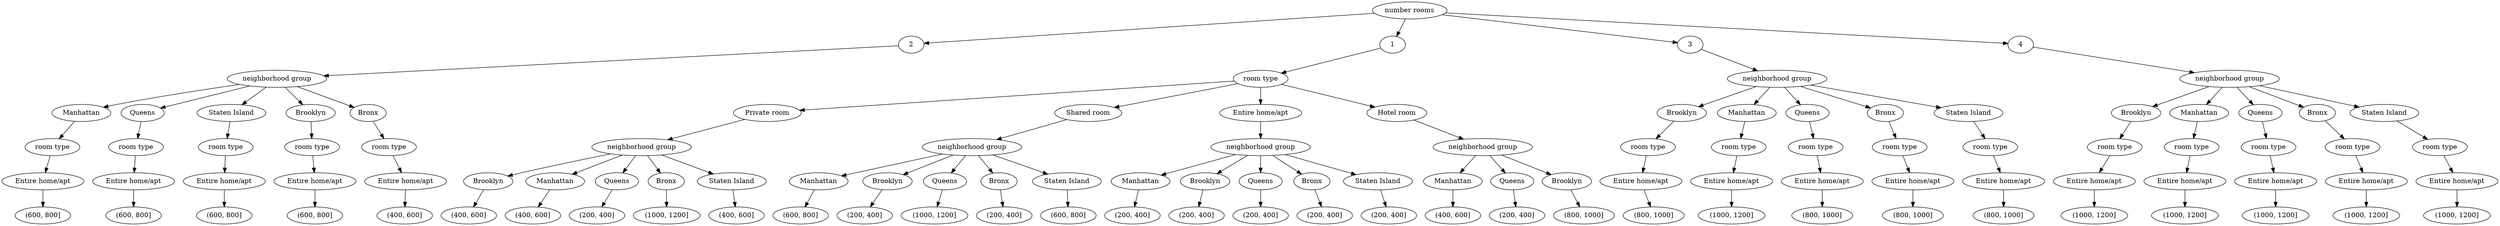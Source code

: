 // Decision Tree
digraph {
	root [label="number rooms"]
	0.975964604709548 [label=2]
	root -> 0.975964604709548
	0.4733938001506166 [label="neighborhood group"]
	0.975964604709548 -> 0.4733938001506166
	0.7039960279544224 [label=1]
	root -> 0.7039960279544224
	0.8683388957082473 [label="room type"]
	0.7039960279544224 -> 0.8683388957082473
	0.9913395690076325 [label=3]
	root -> 0.9913395690076325
	0.5077181468231142 [label="neighborhood group"]
	0.9913395690076325 -> 0.5077181468231142
	0.5713038080361249 [label=4]
	root -> 0.5713038080361249
	0.32358522163863823 [label="neighborhood group"]
	0.5713038080361249 -> 0.32358522163863823
	0.4733938001506166 [label="neighborhood group"]
	0.2619129742843911 [label=Manhattan]
	0.4733938001506166 -> 0.2619129742843911
	0.20870444137283117 [label="room type"]
	0.2619129742843911 -> 0.20870444137283117
	0.11546885836720655 [label=Queens]
	0.4733938001506166 -> 0.11546885836720655
	0.9762802890753559 [label="room type"]
	0.11546885836720655 -> 0.9762802890753559
	0.8472686387863233 [label="Staten Island"]
	0.4733938001506166 -> 0.8472686387863233
	0.6085781748786017 [label="room type"]
	0.8472686387863233 -> 0.6085781748786017
	0.37466461961735353 [label=Brooklyn]
	0.4733938001506166 -> 0.37466461961735353
	0.3801297868028435 [label="room type"]
	0.37466461961735353 -> 0.3801297868028435
	0.220251617378855 [label=Bronx]
	0.4733938001506166 -> 0.220251617378855
	0.286410622744513 [label="room type"]
	0.220251617378855 -> 0.286410622744513
	0.8683388957082473 [label="room type"]
	0.911153033348412 [label="Private room"]
	0.8683388957082473 -> 0.911153033348412
	0.7891904118180122 [label="neighborhood group"]
	0.911153033348412 -> 0.7891904118180122
	0.835656127911034 [label="Shared room"]
	0.8683388957082473 -> 0.835656127911034
	0.235490865353447 [label="neighborhood group"]
	0.835656127911034 -> 0.235490865353447
	0.4648295194881651 [label="Entire home/apt"]
	0.8683388957082473 -> 0.4648295194881651
	0.6069860820922647 [label="neighborhood group"]
	0.4648295194881651 -> 0.6069860820922647
	0.7799962585026273 [label="Hotel room"]
	0.8683388957082473 -> 0.7799962585026273
	0.4405288044991602 [label="neighborhood group"]
	0.7799962585026273 -> 0.4405288044991602
	0.5077181468231142 [label="neighborhood group"]
	0.6659906760753953 [label=Brooklyn]
	0.5077181468231142 -> 0.6659906760753953
	0.1906602666392696 [label="room type"]
	0.6659906760753953 -> 0.1906602666392696
	0.6286308014129227 [label=Manhattan]
	0.5077181468231142 -> 0.6286308014129227
	0.2108922738694584 [label="room type"]
	0.6286308014129227 -> 0.2108922738694584
	0.7473022053733063 [label=Queens]
	0.5077181468231142 -> 0.7473022053733063
	0.18317365263006236 [label="room type"]
	0.7473022053733063 -> 0.18317365263006236
	0.5062605489577988 [label=Bronx]
	0.5077181468231142 -> 0.5062605489577988
	0.1341888956813726 [label="room type"]
	0.5062605489577988 -> 0.1341888956813726
	0.8345682183538438 [label="Staten Island"]
	0.5077181468231142 -> 0.8345682183538438
	0.9772241609874547 [label="room type"]
	0.8345682183538438 -> 0.9772241609874547
	0.32358522163863823 [label="neighborhood group"]
	0.024336642949276732 [label=Brooklyn]
	0.32358522163863823 -> 0.024336642949276732
	0.15340028622411228 [label="room type"]
	0.024336642949276732 -> 0.15340028622411228
	0.46943045713072207 [label=Manhattan]
	0.32358522163863823 -> 0.46943045713072207
	0.3977310962730213 [label="room type"]
	0.46943045713072207 -> 0.3977310962730213
	0.9367739366730098 [label=Queens]
	0.32358522163863823 -> 0.9367739366730098
	0.3045135281064012 [label="room type"]
	0.9367739366730098 -> 0.3045135281064012
	0.04706177609517648 [label=Bronx]
	0.32358522163863823 -> 0.04706177609517648
	0.3470320183906572 [label="room type"]
	0.04706177609517648 -> 0.3470320183906572
	0.6738305273612617 [label="Staten Island"]
	0.32358522163863823 -> 0.6738305273612617
	0.5352528764636214 [label="room type"]
	0.6738305273612617 -> 0.5352528764636214
	0.20870444137283117 [label="room type"]
	0.3827563971834693 [label="Entire home/apt"]
	0.20870444137283117 -> 0.3827563971834693
	0.05258035474224021 [label="(600, 800]"]
	0.3827563971834693 -> 0.05258035474224021
	0.9762802890753559 [label="room type"]
	0.017243507134044322 [label="Entire home/apt"]
	0.9762802890753559 -> 0.017243507134044322
	0.3026842184253127 [label="(600, 800]"]
	0.017243507134044322 -> 0.3026842184253127
	0.6085781748786017 [label="room type"]
	0.23260768708689983 [label="Entire home/apt"]
	0.6085781748786017 -> 0.23260768708689983
	0.24317431509871323 [label="(600, 800]"]
	0.23260768708689983 -> 0.24317431509871323
	0.3801297868028435 [label="room type"]
	0.4342308974942709 [label="Entire home/apt"]
	0.3801297868028435 -> 0.4342308974942709
	0.7468213149637059 [label="(600, 800]"]
	0.4342308974942709 -> 0.7468213149637059
	0.286410622744513 [label="room type"]
	0.32848558614619205 [label="Entire home/apt"]
	0.286410622744513 -> 0.32848558614619205
	0.9784543741311642 [label="(400, 600]"]
	0.32848558614619205 -> 0.9784543741311642
	0.7891904118180122 [label="neighborhood group"]
	0.02819740211409505 [label=Brooklyn]
	0.7891904118180122 -> 0.02819740211409505
	0.2552488693305779 [label="(400, 600]"]
	0.02819740211409505 -> 0.2552488693305779
	0.13482497654282177 [label=Manhattan]
	0.7891904118180122 -> 0.13482497654282177
	0.23141239133688674 [label="(400, 600]"]
	0.13482497654282177 -> 0.23141239133688674
	0.6174770125170488 [label=Queens]
	0.7891904118180122 -> 0.6174770125170488
	0.4118956393403024 [label="(200, 400]"]
	0.6174770125170488 -> 0.4118956393403024
	0.5638808641150507 [label=Bronx]
	0.7891904118180122 -> 0.5638808641150507
	0.11851653120842787 [label="(1000, 1200]"]
	0.5638808641150507 -> 0.11851653120842787
	0.13197876763926453 [label="Staten Island"]
	0.7891904118180122 -> 0.13197876763926453
	0.26890232300590133 [label="(400, 600]"]
	0.13197876763926453 -> 0.26890232300590133
	0.235490865353447 [label="neighborhood group"]
	0.7891078787645158 [label=Manhattan]
	0.235490865353447 -> 0.7891078787645158
	0.8143357819664883 [label="(600, 800]"]
	0.7891078787645158 -> 0.8143357819664883
	0.34847536971709314 [label=Brooklyn]
	0.235490865353447 -> 0.34847536971709314
	0.624374206186107 [label="(200, 400]"]
	0.34847536971709314 -> 0.624374206186107
	0.16592120985393932 [label=Queens]
	0.235490865353447 -> 0.16592120985393932
	0.18832502019368202 [label="(1000, 1200]"]
	0.16592120985393932 -> 0.18832502019368202
	0.16669420855403116 [label=Bronx]
	0.235490865353447 -> 0.16669420855403116
	0.6257706970814692 [label="(200, 400]"]
	0.16669420855403116 -> 0.6257706970814692
	0.9732594406742786 [label="Staten Island"]
	0.235490865353447 -> 0.9732594406742786
	0.4514914141785086 [label="(600, 800]"]
	0.9732594406742786 -> 0.4514914141785086
	0.6069860820922647 [label="neighborhood group"]
	0.8080314986949051 [label=Manhattan]
	0.6069860820922647 -> 0.8080314986949051
	0.6231742506930487 [label="(200, 400]"]
	0.8080314986949051 -> 0.6231742506930487
	0.7848581875808179 [label=Brooklyn]
	0.6069860820922647 -> 0.7848581875808179
	0.13234920560539987 [label="(200, 400]"]
	0.7848581875808179 -> 0.13234920560539987
	0.7222357196697057 [label=Queens]
	0.6069860820922647 -> 0.7222357196697057
	0.22691126849853382 [label="(200, 400]"]
	0.7222357196697057 -> 0.22691126849853382
	0.7519969438477617 [label=Bronx]
	0.6069860820922647 -> 0.7519969438477617
	0.7000698520000043 [label="(200, 400]"]
	0.7519969438477617 -> 0.7000698520000043
	0.9213591015466317 [label="Staten Island"]
	0.6069860820922647 -> 0.9213591015466317
	0.5764412571634 [label="(200, 400]"]
	0.9213591015466317 -> 0.5764412571634
	0.4405288044991602 [label="neighborhood group"]
	0.9138638142254513 [label=Manhattan]
	0.4405288044991602 -> 0.9138638142254513
	0.8327894382909653 [label="(400, 600]"]
	0.9138638142254513 -> 0.8327894382909653
	0.6290977270063454 [label=Queens]
	0.4405288044991602 -> 0.6290977270063454
	0.26005682615468795 [label="(200, 400]"]
	0.6290977270063454 -> 0.26005682615468795
	0.20112010049593387 [label=Brooklyn]
	0.4405288044991602 -> 0.20112010049593387
	0.32178022229536674 [label="(800, 1000]"]
	0.20112010049593387 -> 0.32178022229536674
	0.1906602666392696 [label="room type"]
	0.7205153774557529 [label="Entire home/apt"]
	0.1906602666392696 -> 0.7205153774557529
	0.7699379744711092 [label="(800, 1000]"]
	0.7205153774557529 -> 0.7699379744711092
	0.2108922738694584 [label="room type"]
	0.23722682851618737 [label="Entire home/apt"]
	0.2108922738694584 -> 0.23722682851618737
	0.5374263842678697 [label="(1000, 1200]"]
	0.23722682851618737 -> 0.5374263842678697
	0.18317365263006236 [label="room type"]
	0.7570642393310698 [label="Entire home/apt"]
	0.18317365263006236 -> 0.7570642393310698
	0.651817024093132 [label="(800, 1000]"]
	0.7570642393310698 -> 0.651817024093132
	0.1341888956813726 [label="room type"]
	0.6823669810735707 [label="Entire home/apt"]
	0.1341888956813726 -> 0.6823669810735707
	0.49773434222792035 [label="(800, 1000]"]
	0.6823669810735707 -> 0.49773434222792035
	0.9772241609874547 [label="room type"]
	0.3859444073113647 [label="Entire home/apt"]
	0.9772241609874547 -> 0.3859444073113647
	0.7640710076070899 [label="(800, 1000]"]
	0.3859444073113647 -> 0.7640710076070899
	0.15340028622411228 [label="room type"]
	0.24473060865891905 [label="Entire home/apt"]
	0.15340028622411228 -> 0.24473060865891905
	0.411954838973681 [label="(1000, 1200]"]
	0.24473060865891905 -> 0.411954838973681
	0.3977310962730213 [label="room type"]
	0.040981973791196835 [label="Entire home/apt"]
	0.3977310962730213 -> 0.040981973791196835
	0.8763853960546838 [label="(1000, 1200]"]
	0.040981973791196835 -> 0.8763853960546838
	0.3045135281064012 [label="room type"]
	0.2730752286101338 [label="Entire home/apt"]
	0.3045135281064012 -> 0.2730752286101338
	0.9143137912559625 [label="(1000, 1200]"]
	0.2730752286101338 -> 0.9143137912559625
	0.3470320183906572 [label="room type"]
	0.005291944489412059 [label="Entire home/apt"]
	0.3470320183906572 -> 0.005291944489412059
	0.5608713964347346 [label="(1000, 1200]"]
	0.005291944489412059 -> 0.5608713964347346
	0.5352528764636214 [label="room type"]
	0.6328939040985636 [label="Entire home/apt"]
	0.5352528764636214 -> 0.6328939040985636
	0.9117796571640984 [label="(1000, 1200]"]
	0.6328939040985636 -> 0.9117796571640984
}
